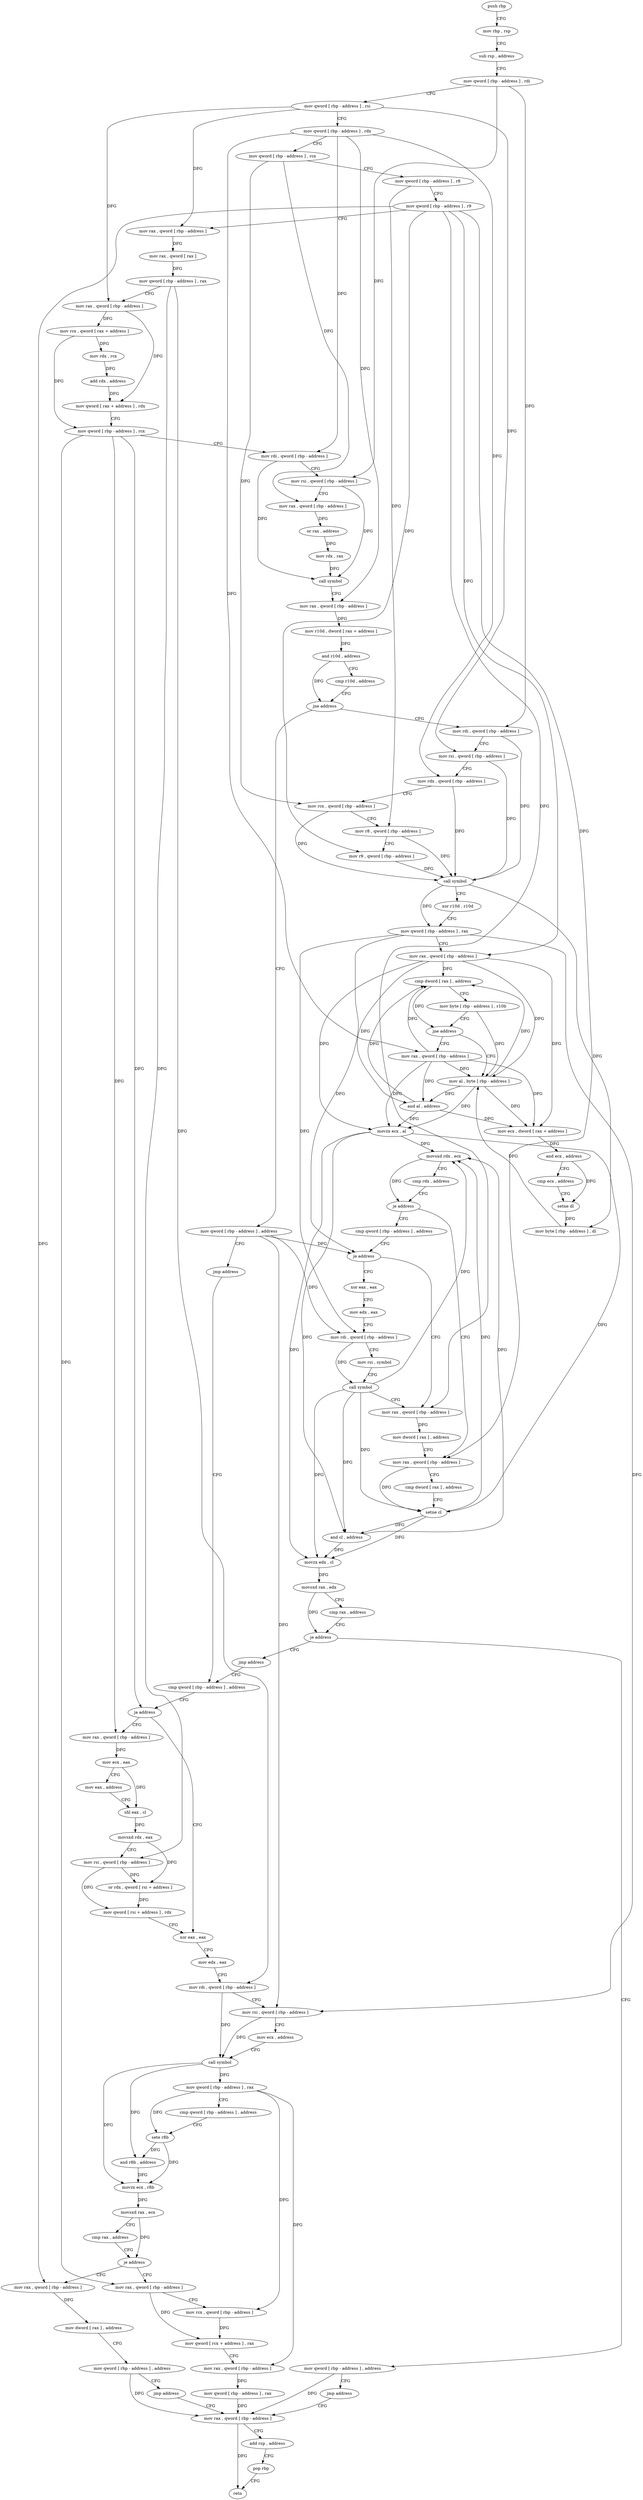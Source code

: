 digraph "func" {
"4253728" [label = "push rbp" ]
"4253729" [label = "mov rbp , rsp" ]
"4253732" [label = "sub rsp , address" ]
"4253736" [label = "mov qword [ rbp - address ] , rdi" ]
"4253740" [label = "mov qword [ rbp - address ] , rsi" ]
"4253744" [label = "mov qword [ rbp - address ] , rdx" ]
"4253748" [label = "mov qword [ rbp - address ] , rcx" ]
"4253752" [label = "mov qword [ rbp - address ] , r8" ]
"4253756" [label = "mov qword [ rbp - address ] , r9" ]
"4253760" [label = "mov rax , qword [ rbp - address ]" ]
"4253764" [label = "mov rax , qword [ rax ]" ]
"4253767" [label = "mov qword [ rbp - address ] , rax" ]
"4253771" [label = "mov rax , qword [ rbp - address ]" ]
"4253775" [label = "mov rcx , qword [ rax + address ]" ]
"4253779" [label = "mov rdx , rcx" ]
"4253782" [label = "add rdx , address" ]
"4253789" [label = "mov qword [ rax + address ] , rdx" ]
"4253793" [label = "mov qword [ rbp - address ] , rcx" ]
"4253797" [label = "mov rdi , qword [ rbp - address ]" ]
"4253801" [label = "mov rsi , qword [ rbp - address ]" ]
"4253805" [label = "mov rax , qword [ rbp - address ]" ]
"4253809" [label = "or rax , address" ]
"4253815" [label = "mov rdx , rax" ]
"4253818" [label = "call symbol" ]
"4253823" [label = "mov rax , qword [ rbp - address ]" ]
"4253827" [label = "mov r10d , dword [ rax + address ]" ]
"4253831" [label = "and r10d , address" ]
"4253838" [label = "cmp r10d , address" ]
"4253842" [label = "jne address" ]
"4253861" [label = "mov rdi , qword [ rbp - address ]" ]
"4253848" [label = "mov qword [ rbp - address ] , address" ]
"4253865" [label = "mov rsi , qword [ rbp - address ]" ]
"4253869" [label = "mov rdx , qword [ rbp - address ]" ]
"4253873" [label = "mov rcx , qword [ rbp - address ]" ]
"4253877" [label = "mov r8 , qword [ rbp - address ]" ]
"4253881" [label = "mov r9 , qword [ rbp - address ]" ]
"4253885" [label = "call symbol" ]
"4253890" [label = "xor r10d , r10d" ]
"4253893" [label = "mov qword [ rbp - address ] , rax" ]
"4253897" [label = "mov rax , qword [ rbp - address ]" ]
"4253901" [label = "cmp dword [ rax ] , address" ]
"4253904" [label = "mov byte [ rbp - address ] , r10b" ]
"4253908" [label = "jne address" ]
"4253936" [label = "mov al , byte [ rbp - address ]" ]
"4253914" [label = "mov rax , qword [ rbp - address ]" ]
"4253856" [label = "jmp address" ]
"4254048" [label = "cmp qword [ rbp - address ] , address" ]
"4253939" [label = "and al , address" ]
"4253941" [label = "movzx ecx , al" ]
"4253944" [label = "movsxd rdx , ecx" ]
"4253947" [label = "cmp rdx , address" ]
"4253951" [label = "je address" ]
"4254001" [label = "mov rax , qword [ rbp - address ]" ]
"4253957" [label = "cmp qword [ rbp - address ] , address" ]
"4253918" [label = "mov ecx , dword [ rax + address ]" ]
"4253921" [label = "and ecx , address" ]
"4253927" [label = "cmp ecx , address" ]
"4253930" [label = "setne dl" ]
"4253933" [label = "mov byte [ rbp - address ] , dl" ]
"4254053" [label = "ja address" ]
"4254093" [label = "xor eax , eax" ]
"4254059" [label = "mov rax , qword [ rbp - address ]" ]
"4254005" [label = "cmp dword [ rax ] , address" ]
"4254008" [label = "setne cl" ]
"4254011" [label = "and cl , address" ]
"4254014" [label = "movzx edx , cl" ]
"4254017" [label = "movsxd rax , edx" ]
"4254020" [label = "cmp rax , address" ]
"4254024" [label = "je address" ]
"4254043" [label = "jmp address" ]
"4254030" [label = "mov qword [ rbp - address ] , address" ]
"4253962" [label = "je address" ]
"4253991" [label = "mov rax , qword [ rbp - address ]" ]
"4253968" [label = "xor eax , eax" ]
"4254095" [label = "mov edx , eax" ]
"4254097" [label = "mov rdi , qword [ rbp - address ]" ]
"4254101" [label = "mov rsi , qword [ rbp - address ]" ]
"4254105" [label = "mov ecx , address" ]
"4254110" [label = "call symbol" ]
"4254115" [label = "mov qword [ rbp - address ] , rax" ]
"4254119" [label = "cmp qword [ rbp - address ] , address" ]
"4254124" [label = "sete r8b" ]
"4254128" [label = "and r8b , address" ]
"4254132" [label = "movzx ecx , r8b" ]
"4254136" [label = "movsxd rax , ecx" ]
"4254139" [label = "cmp rax , address" ]
"4254143" [label = "je address" ]
"4254172" [label = "mov rax , qword [ rbp - address ]" ]
"4254149" [label = "mov rax , qword [ rbp - address ]" ]
"4254063" [label = "mov ecx , eax" ]
"4254065" [label = "mov eax , address" ]
"4254070" [label = "shl eax , cl" ]
"4254072" [label = "movsxd rdx , eax" ]
"4254075" [label = "mov rsi , qword [ rbp - address ]" ]
"4254079" [label = "or rdx , qword [ rsi + address ]" ]
"4254086" [label = "mov qword [ rsi + address ] , rdx" ]
"4254038" [label = "jmp address" ]
"4254192" [label = "mov rax , qword [ rbp - address ]" ]
"4253995" [label = "mov dword [ rax ] , address" ]
"4253970" [label = "mov edx , eax" ]
"4253972" [label = "mov rdi , qword [ rbp - address ]" ]
"4253976" [label = "mov rsi , symbol" ]
"4253986" [label = "call symbol" ]
"4254176" [label = "mov rcx , qword [ rbp - address ]" ]
"4254180" [label = "mov qword [ rcx + address ] , rax" ]
"4254184" [label = "mov rax , qword [ rbp - address ]" ]
"4254188" [label = "mov qword [ rbp - address ] , rax" ]
"4254153" [label = "mov dword [ rax ] , address" ]
"4254159" [label = "mov qword [ rbp - address ] , address" ]
"4254167" [label = "jmp address" ]
"4254196" [label = "add rsp , address" ]
"4254200" [label = "pop rbp" ]
"4254201" [label = "retn" ]
"4253728" -> "4253729" [ label = "CFG" ]
"4253729" -> "4253732" [ label = "CFG" ]
"4253732" -> "4253736" [ label = "CFG" ]
"4253736" -> "4253740" [ label = "CFG" ]
"4253736" -> "4253801" [ label = "DFG" ]
"4253736" -> "4253861" [ label = "DFG" ]
"4253740" -> "4253744" [ label = "CFG" ]
"4253740" -> "4253760" [ label = "DFG" ]
"4253740" -> "4253771" [ label = "DFG" ]
"4253740" -> "4253865" [ label = "DFG" ]
"4253744" -> "4253748" [ label = "CFG" ]
"4253744" -> "4253797" [ label = "DFG" ]
"4253744" -> "4253823" [ label = "DFG" ]
"4253744" -> "4253869" [ label = "DFG" ]
"4253744" -> "4253914" [ label = "DFG" ]
"4253748" -> "4253752" [ label = "CFG" ]
"4253748" -> "4253805" [ label = "DFG" ]
"4253748" -> "4253873" [ label = "DFG" ]
"4253752" -> "4253756" [ label = "CFG" ]
"4253752" -> "4253877" [ label = "DFG" ]
"4253756" -> "4253760" [ label = "CFG" ]
"4253756" -> "4253881" [ label = "DFG" ]
"4253756" -> "4253897" [ label = "DFG" ]
"4253756" -> "4254001" [ label = "DFG" ]
"4253756" -> "4253991" [ label = "DFG" ]
"4253756" -> "4254149" [ label = "DFG" ]
"4253760" -> "4253764" [ label = "DFG" ]
"4253764" -> "4253767" [ label = "DFG" ]
"4253767" -> "4253771" [ label = "CFG" ]
"4253767" -> "4254097" [ label = "DFG" ]
"4253767" -> "4254075" [ label = "DFG" ]
"4253771" -> "4253775" [ label = "DFG" ]
"4253771" -> "4253789" [ label = "DFG" ]
"4253775" -> "4253779" [ label = "DFG" ]
"4253775" -> "4253793" [ label = "DFG" ]
"4253779" -> "4253782" [ label = "DFG" ]
"4253782" -> "4253789" [ label = "DFG" ]
"4253789" -> "4253793" [ label = "CFG" ]
"4253793" -> "4253797" [ label = "CFG" ]
"4253793" -> "4254053" [ label = "DFG" ]
"4253793" -> "4254059" [ label = "DFG" ]
"4253793" -> "4254172" [ label = "DFG" ]
"4253797" -> "4253801" [ label = "CFG" ]
"4253797" -> "4253818" [ label = "DFG" ]
"4253801" -> "4253805" [ label = "CFG" ]
"4253801" -> "4253818" [ label = "DFG" ]
"4253805" -> "4253809" [ label = "DFG" ]
"4253809" -> "4253815" [ label = "DFG" ]
"4253815" -> "4253818" [ label = "DFG" ]
"4253818" -> "4253823" [ label = "CFG" ]
"4253823" -> "4253827" [ label = "DFG" ]
"4253827" -> "4253831" [ label = "DFG" ]
"4253831" -> "4253838" [ label = "CFG" ]
"4253831" -> "4253842" [ label = "DFG" ]
"4253838" -> "4253842" [ label = "CFG" ]
"4253842" -> "4253861" [ label = "CFG" ]
"4253842" -> "4253848" [ label = "CFG" ]
"4253861" -> "4253865" [ label = "CFG" ]
"4253861" -> "4253885" [ label = "DFG" ]
"4253848" -> "4253856" [ label = "CFG" ]
"4253848" -> "4253962" [ label = "DFG" ]
"4253848" -> "4254101" [ label = "DFG" ]
"4253848" -> "4253972" [ label = "DFG" ]
"4253865" -> "4253869" [ label = "CFG" ]
"4253865" -> "4253885" [ label = "DFG" ]
"4253869" -> "4253873" [ label = "CFG" ]
"4253869" -> "4253885" [ label = "DFG" ]
"4253873" -> "4253877" [ label = "CFG" ]
"4253873" -> "4253885" [ label = "DFG" ]
"4253877" -> "4253881" [ label = "CFG" ]
"4253877" -> "4253885" [ label = "DFG" ]
"4253881" -> "4253885" [ label = "DFG" ]
"4253885" -> "4253890" [ label = "CFG" ]
"4253885" -> "4253893" [ label = "DFG" ]
"4253885" -> "4253933" [ label = "DFG" ]
"4253890" -> "4253893" [ label = "CFG" ]
"4253893" -> "4253897" [ label = "CFG" ]
"4253893" -> "4253962" [ label = "DFG" ]
"4253893" -> "4254101" [ label = "DFG" ]
"4253893" -> "4253972" [ label = "DFG" ]
"4253897" -> "4253901" [ label = "DFG" ]
"4253897" -> "4253936" [ label = "DFG" ]
"4253897" -> "4253939" [ label = "DFG" ]
"4253897" -> "4253941" [ label = "DFG" ]
"4253897" -> "4253918" [ label = "DFG" ]
"4253901" -> "4253904" [ label = "CFG" ]
"4253901" -> "4253908" [ label = "DFG" ]
"4253904" -> "4253908" [ label = "CFG" ]
"4253904" -> "4253936" [ label = "DFG" ]
"4253908" -> "4253936" [ label = "CFG" ]
"4253908" -> "4253914" [ label = "CFG" ]
"4253936" -> "4253939" [ label = "DFG" ]
"4253936" -> "4253901" [ label = "DFG" ]
"4253936" -> "4253941" [ label = "DFG" ]
"4253936" -> "4253918" [ label = "DFG" ]
"4253914" -> "4253918" [ label = "DFG" ]
"4253914" -> "4253901" [ label = "DFG" ]
"4253914" -> "4253939" [ label = "DFG" ]
"4253914" -> "4253941" [ label = "DFG" ]
"4253914" -> "4253936" [ label = "DFG" ]
"4253856" -> "4254048" [ label = "CFG" ]
"4254048" -> "4254053" [ label = "CFG" ]
"4253939" -> "4253941" [ label = "DFG" ]
"4253939" -> "4253901" [ label = "DFG" ]
"4253939" -> "4253918" [ label = "DFG" ]
"4253941" -> "4253944" [ label = "DFG" ]
"4253941" -> "4254008" [ label = "DFG" ]
"4253941" -> "4254011" [ label = "DFG" ]
"4253941" -> "4254014" [ label = "DFG" ]
"4253944" -> "4253947" [ label = "CFG" ]
"4253944" -> "4253951" [ label = "DFG" ]
"4253947" -> "4253951" [ label = "CFG" ]
"4253951" -> "4254001" [ label = "CFG" ]
"4253951" -> "4253957" [ label = "CFG" ]
"4254001" -> "4254005" [ label = "CFG" ]
"4254001" -> "4254008" [ label = "DFG" ]
"4253957" -> "4253962" [ label = "CFG" ]
"4253918" -> "4253921" [ label = "DFG" ]
"4253921" -> "4253927" [ label = "CFG" ]
"4253921" -> "4253930" [ label = "DFG" ]
"4253927" -> "4253930" [ label = "CFG" ]
"4253930" -> "4253933" [ label = "DFG" ]
"4253933" -> "4253936" [ label = "DFG" ]
"4254053" -> "4254093" [ label = "CFG" ]
"4254053" -> "4254059" [ label = "CFG" ]
"4254093" -> "4254095" [ label = "CFG" ]
"4254059" -> "4254063" [ label = "DFG" ]
"4254005" -> "4254008" [ label = "CFG" ]
"4254008" -> "4254011" [ label = "DFG" ]
"4254008" -> "4253944" [ label = "DFG" ]
"4254008" -> "4254014" [ label = "DFG" ]
"4254011" -> "4254014" [ label = "DFG" ]
"4254011" -> "4253944" [ label = "DFG" ]
"4254014" -> "4254017" [ label = "DFG" ]
"4254017" -> "4254020" [ label = "CFG" ]
"4254017" -> "4254024" [ label = "DFG" ]
"4254020" -> "4254024" [ label = "CFG" ]
"4254024" -> "4254043" [ label = "CFG" ]
"4254024" -> "4254030" [ label = "CFG" ]
"4254043" -> "4254048" [ label = "CFG" ]
"4254030" -> "4254038" [ label = "CFG" ]
"4254030" -> "4254192" [ label = "DFG" ]
"4253962" -> "4253991" [ label = "CFG" ]
"4253962" -> "4253968" [ label = "CFG" ]
"4253991" -> "4253995" [ label = "DFG" ]
"4253968" -> "4253970" [ label = "CFG" ]
"4254095" -> "4254097" [ label = "CFG" ]
"4254097" -> "4254101" [ label = "CFG" ]
"4254097" -> "4254110" [ label = "DFG" ]
"4254101" -> "4254105" [ label = "CFG" ]
"4254101" -> "4254110" [ label = "DFG" ]
"4254105" -> "4254110" [ label = "CFG" ]
"4254110" -> "4254115" [ label = "DFG" ]
"4254110" -> "4254128" [ label = "DFG" ]
"4254110" -> "4254132" [ label = "DFG" ]
"4254115" -> "4254119" [ label = "CFG" ]
"4254115" -> "4254124" [ label = "DFG" ]
"4254115" -> "4254176" [ label = "DFG" ]
"4254115" -> "4254184" [ label = "DFG" ]
"4254119" -> "4254124" [ label = "CFG" ]
"4254124" -> "4254128" [ label = "DFG" ]
"4254124" -> "4254132" [ label = "DFG" ]
"4254128" -> "4254132" [ label = "DFG" ]
"4254132" -> "4254136" [ label = "DFG" ]
"4254136" -> "4254139" [ label = "CFG" ]
"4254136" -> "4254143" [ label = "DFG" ]
"4254139" -> "4254143" [ label = "CFG" ]
"4254143" -> "4254172" [ label = "CFG" ]
"4254143" -> "4254149" [ label = "CFG" ]
"4254172" -> "4254176" [ label = "CFG" ]
"4254172" -> "4254180" [ label = "DFG" ]
"4254149" -> "4254153" [ label = "DFG" ]
"4254063" -> "4254065" [ label = "CFG" ]
"4254063" -> "4254070" [ label = "DFG" ]
"4254065" -> "4254070" [ label = "CFG" ]
"4254070" -> "4254072" [ label = "DFG" ]
"4254072" -> "4254075" [ label = "CFG" ]
"4254072" -> "4254079" [ label = "DFG" ]
"4254075" -> "4254079" [ label = "DFG" ]
"4254075" -> "4254086" [ label = "DFG" ]
"4254079" -> "4254086" [ label = "DFG" ]
"4254086" -> "4254093" [ label = "CFG" ]
"4254038" -> "4254192" [ label = "CFG" ]
"4254192" -> "4254196" [ label = "CFG" ]
"4254192" -> "4254201" [ label = "DFG" ]
"4253995" -> "4254001" [ label = "CFG" ]
"4253970" -> "4253972" [ label = "CFG" ]
"4253972" -> "4253976" [ label = "CFG" ]
"4253972" -> "4253986" [ label = "DFG" ]
"4253976" -> "4253986" [ label = "CFG" ]
"4253986" -> "4253991" [ label = "CFG" ]
"4253986" -> "4253944" [ label = "DFG" ]
"4253986" -> "4254011" [ label = "DFG" ]
"4253986" -> "4254014" [ label = "DFG" ]
"4253986" -> "4254008" [ label = "DFG" ]
"4254176" -> "4254180" [ label = "DFG" ]
"4254180" -> "4254184" [ label = "CFG" ]
"4254184" -> "4254188" [ label = "DFG" ]
"4254188" -> "4254192" [ label = "DFG" ]
"4254153" -> "4254159" [ label = "CFG" ]
"4254159" -> "4254167" [ label = "CFG" ]
"4254159" -> "4254192" [ label = "DFG" ]
"4254167" -> "4254192" [ label = "CFG" ]
"4254196" -> "4254200" [ label = "CFG" ]
"4254200" -> "4254201" [ label = "CFG" ]
}
